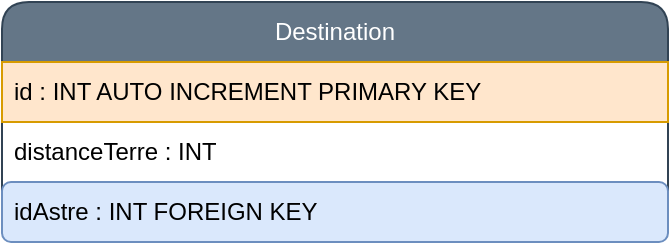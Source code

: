 <mxfile version="20.6.0" type="device"><diagram id="uTUvjJOBFwvhdxgLnr2d" name="Page-1"><mxGraphModel dx="1635" dy="838" grid="1" gridSize="10" guides="1" tooltips="1" connect="1" arrows="1" fold="1" page="1" pageScale="1" pageWidth="827" pageHeight="1169" math="0" shadow="0"><root><mxCell id="0"/><mxCell id="1" parent="0"/><mxCell id="9tGHAT4OXJ60OJdpBgAT-1" value="Destination" style="swimlane;fontStyle=0;childLayout=stackLayout;horizontal=1;startSize=30;horizontalStack=0;resizeParent=1;resizeParentMax=0;resizeLast=0;collapsible=1;marginBottom=0;whiteSpace=wrap;html=1;rounded=1;fillColor=#647687;fontColor=#ffffff;strokeColor=#314354;" vertex="1" parent="1"><mxGeometry x="310" y="710" width="333" height="120" as="geometry"/></mxCell><mxCell id="9tGHAT4OXJ60OJdpBgAT-2" value="id : INT AUTO INCREMENT PRIMARY KEY" style="text;strokeColor=#d79b00;fillColor=#ffe6cc;align=left;verticalAlign=middle;spacingLeft=4;spacingRight=4;overflow=hidden;points=[[0,0.5],[1,0.5]];portConstraint=eastwest;rotatable=0;whiteSpace=wrap;html=1;" vertex="1" parent="9tGHAT4OXJ60OJdpBgAT-1"><mxGeometry y="30" width="333" height="30" as="geometry"/></mxCell><mxCell id="9tGHAT4OXJ60OJdpBgAT-3" value="distanceTerre : INT" style="text;strokeColor=none;fillColor=none;align=left;verticalAlign=middle;spacingLeft=4;spacingRight=4;overflow=hidden;points=[[0,0.5],[1,0.5]];portConstraint=eastwest;rotatable=0;whiteSpace=wrap;html=1;rounded=1;" vertex="1" parent="9tGHAT4OXJ60OJdpBgAT-1"><mxGeometry y="60" width="333" height="30" as="geometry"/></mxCell><mxCell id="9tGHAT4OXJ60OJdpBgAT-4" value="idAstre : INT FOREIGN KEY" style="text;strokeColor=#6c8ebf;fillColor=#dae8fc;align=left;verticalAlign=middle;spacingLeft=4;spacingRight=4;overflow=hidden;points=[[0,0.5],[1,0.5]];portConstraint=eastwest;rotatable=0;whiteSpace=wrap;html=1;rounded=1;" vertex="1" parent="9tGHAT4OXJ60OJdpBgAT-1"><mxGeometry y="90" width="333" height="30" as="geometry"/></mxCell></root></mxGraphModel></diagram></mxfile>